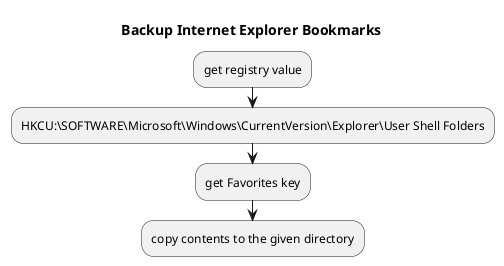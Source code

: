 @startuml
title "Backup Internet Explorer Bookmarks"

:get registry value;
:HKCU:\SOFTWARE\Microsoft\Windows\CurrentVersion\Explorer\User Shell Folders;
:get Favorites key;
:copy contents to the given directory;

@enduml